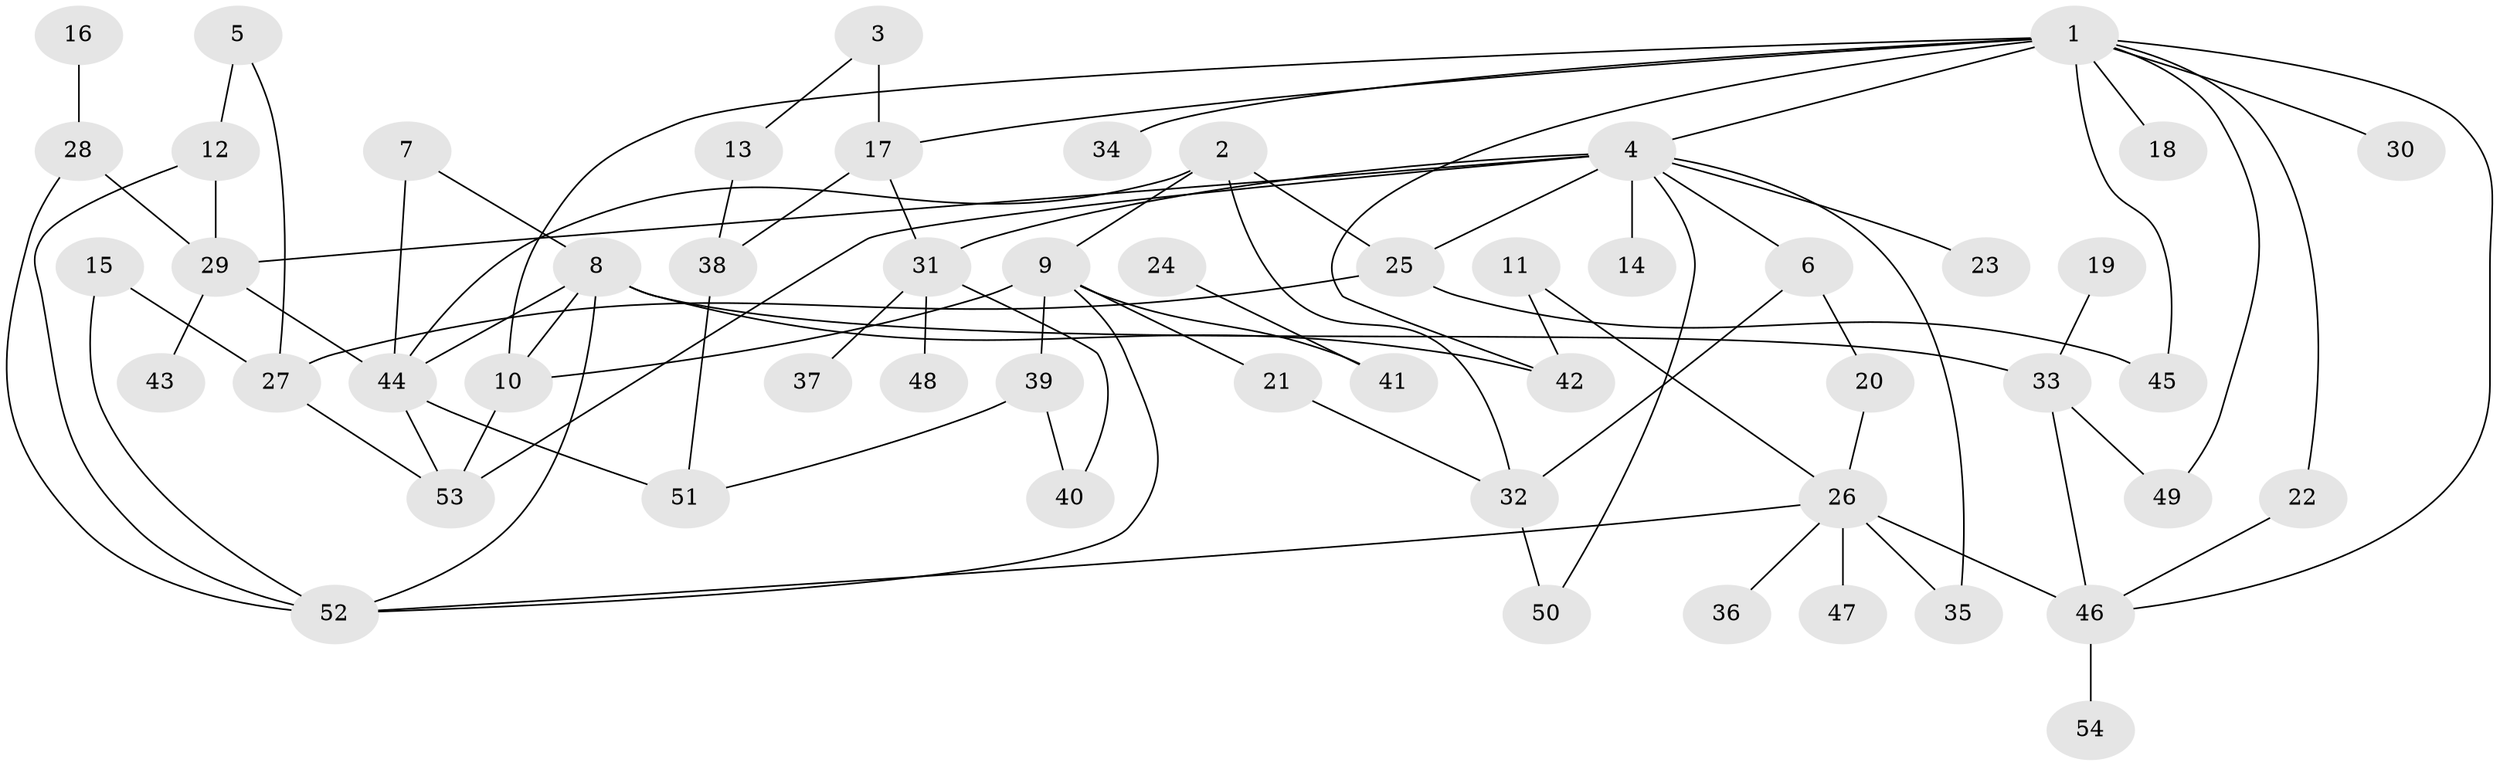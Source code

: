 // original degree distribution, {8: 0.009259259259259259, 10: 0.009259259259259259, 6: 0.027777777777777776, 5: 0.07407407407407407, 4: 0.10185185185185185, 2: 0.2777777777777778, 3: 0.19444444444444445, 1: 0.3055555555555556}
// Generated by graph-tools (version 1.1) at 2025/49/03/09/25 03:49:15]
// undirected, 54 vertices, 82 edges
graph export_dot {
graph [start="1"]
  node [color=gray90,style=filled];
  1;
  2;
  3;
  4;
  5;
  6;
  7;
  8;
  9;
  10;
  11;
  12;
  13;
  14;
  15;
  16;
  17;
  18;
  19;
  20;
  21;
  22;
  23;
  24;
  25;
  26;
  27;
  28;
  29;
  30;
  31;
  32;
  33;
  34;
  35;
  36;
  37;
  38;
  39;
  40;
  41;
  42;
  43;
  44;
  45;
  46;
  47;
  48;
  49;
  50;
  51;
  52;
  53;
  54;
  1 -- 4 [weight=1.0];
  1 -- 10 [weight=1.0];
  1 -- 17 [weight=1.0];
  1 -- 18 [weight=1.0];
  1 -- 22 [weight=1.0];
  1 -- 30 [weight=1.0];
  1 -- 34 [weight=1.0];
  1 -- 42 [weight=1.0];
  1 -- 45 [weight=1.0];
  1 -- 46 [weight=1.0];
  1 -- 49 [weight=1.0];
  2 -- 9 [weight=1.0];
  2 -- 25 [weight=1.0];
  2 -- 32 [weight=1.0];
  2 -- 44 [weight=1.0];
  3 -- 13 [weight=1.0];
  3 -- 17 [weight=2.0];
  4 -- 6 [weight=1.0];
  4 -- 14 [weight=1.0];
  4 -- 23 [weight=1.0];
  4 -- 25 [weight=1.0];
  4 -- 29 [weight=1.0];
  4 -- 31 [weight=2.0];
  4 -- 35 [weight=1.0];
  4 -- 50 [weight=1.0];
  4 -- 53 [weight=1.0];
  5 -- 12 [weight=1.0];
  5 -- 27 [weight=1.0];
  6 -- 20 [weight=1.0];
  6 -- 32 [weight=1.0];
  7 -- 8 [weight=1.0];
  7 -- 44 [weight=1.0];
  8 -- 10 [weight=1.0];
  8 -- 33 [weight=1.0];
  8 -- 42 [weight=1.0];
  8 -- 44 [weight=1.0];
  8 -- 52 [weight=1.0];
  9 -- 10 [weight=1.0];
  9 -- 21 [weight=1.0];
  9 -- 39 [weight=1.0];
  9 -- 41 [weight=1.0];
  9 -- 52 [weight=1.0];
  10 -- 53 [weight=1.0];
  11 -- 26 [weight=1.0];
  11 -- 42 [weight=1.0];
  12 -- 29 [weight=1.0];
  12 -- 52 [weight=1.0];
  13 -- 38 [weight=1.0];
  15 -- 27 [weight=1.0];
  15 -- 52 [weight=1.0];
  16 -- 28 [weight=1.0];
  17 -- 31 [weight=1.0];
  17 -- 38 [weight=1.0];
  19 -- 33 [weight=1.0];
  20 -- 26 [weight=1.0];
  21 -- 32 [weight=1.0];
  22 -- 46 [weight=1.0];
  24 -- 41 [weight=1.0];
  25 -- 27 [weight=1.0];
  25 -- 45 [weight=1.0];
  26 -- 35 [weight=1.0];
  26 -- 36 [weight=1.0];
  26 -- 46 [weight=1.0];
  26 -- 47 [weight=1.0];
  26 -- 52 [weight=1.0];
  27 -- 53 [weight=1.0];
  28 -- 29 [weight=1.0];
  28 -- 52 [weight=1.0];
  29 -- 43 [weight=1.0];
  29 -- 44 [weight=1.0];
  31 -- 37 [weight=1.0];
  31 -- 40 [weight=1.0];
  31 -- 48 [weight=1.0];
  32 -- 50 [weight=1.0];
  33 -- 46 [weight=1.0];
  33 -- 49 [weight=1.0];
  38 -- 51 [weight=1.0];
  39 -- 40 [weight=1.0];
  39 -- 51 [weight=1.0];
  44 -- 51 [weight=1.0];
  44 -- 53 [weight=1.0];
  46 -- 54 [weight=1.0];
}
